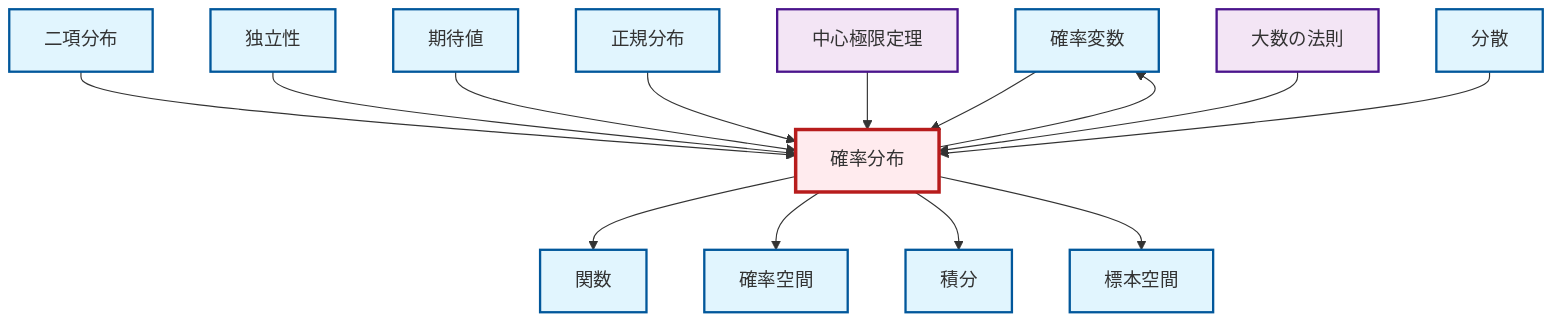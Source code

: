 graph TD
    classDef definition fill:#e1f5fe,stroke:#01579b,stroke-width:2px
    classDef theorem fill:#f3e5f5,stroke:#4a148c,stroke-width:2px
    classDef axiom fill:#fff3e0,stroke:#e65100,stroke-width:2px
    classDef example fill:#e8f5e9,stroke:#1b5e20,stroke-width:2px
    classDef current fill:#ffebee,stroke:#b71c1c,stroke-width:3px
    def-random-variable["確率変数"]:::definition
    def-probability-space["確率空間"]:::definition
    thm-law-of-large-numbers["大数の法則"]:::theorem
    def-integral["積分"]:::definition
    def-function["関数"]:::definition
    thm-central-limit["中心極限定理"]:::theorem
    def-expectation["期待値"]:::definition
    def-independence["独立性"]:::definition
    def-probability-distribution["確率分布"]:::definition
    def-sample-space["標本空間"]:::definition
    def-binomial-distribution["二項分布"]:::definition
    def-normal-distribution["正規分布"]:::definition
    def-variance["分散"]:::definition
    def-probability-distribution --> def-function
    def-probability-distribution --> def-probability-space
    def-probability-distribution --> def-integral
    def-probability-distribution --> def-sample-space
    def-binomial-distribution --> def-probability-distribution
    def-independence --> def-probability-distribution
    def-expectation --> def-probability-distribution
    def-random-variable --> def-probability-distribution
    def-normal-distribution --> def-probability-distribution
    thm-central-limit --> def-probability-distribution
    def-probability-distribution --> def-random-variable
    thm-law-of-large-numbers --> def-probability-distribution
    def-variance --> def-probability-distribution
    class def-probability-distribution current